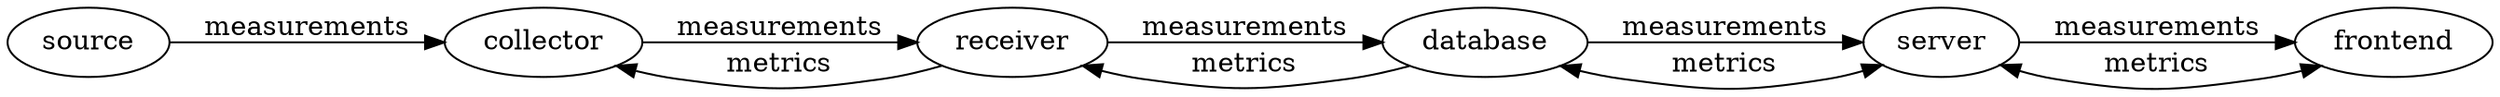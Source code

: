 digraph {
  rankdir=LR
  source -> collector [label=measurements]
  collector -> receiver [label=measurements]
  receiver -> database [label=measurements]
  database -> server [label=measurements]
  server -> frontend [label=measurements]
  database -> receiver [label=metrics]
  receiver -> collector [label=metrics]
  server -> database [label=metrics, dir="both"]
  server -> frontend [label=metrics, dir="both"]
}
